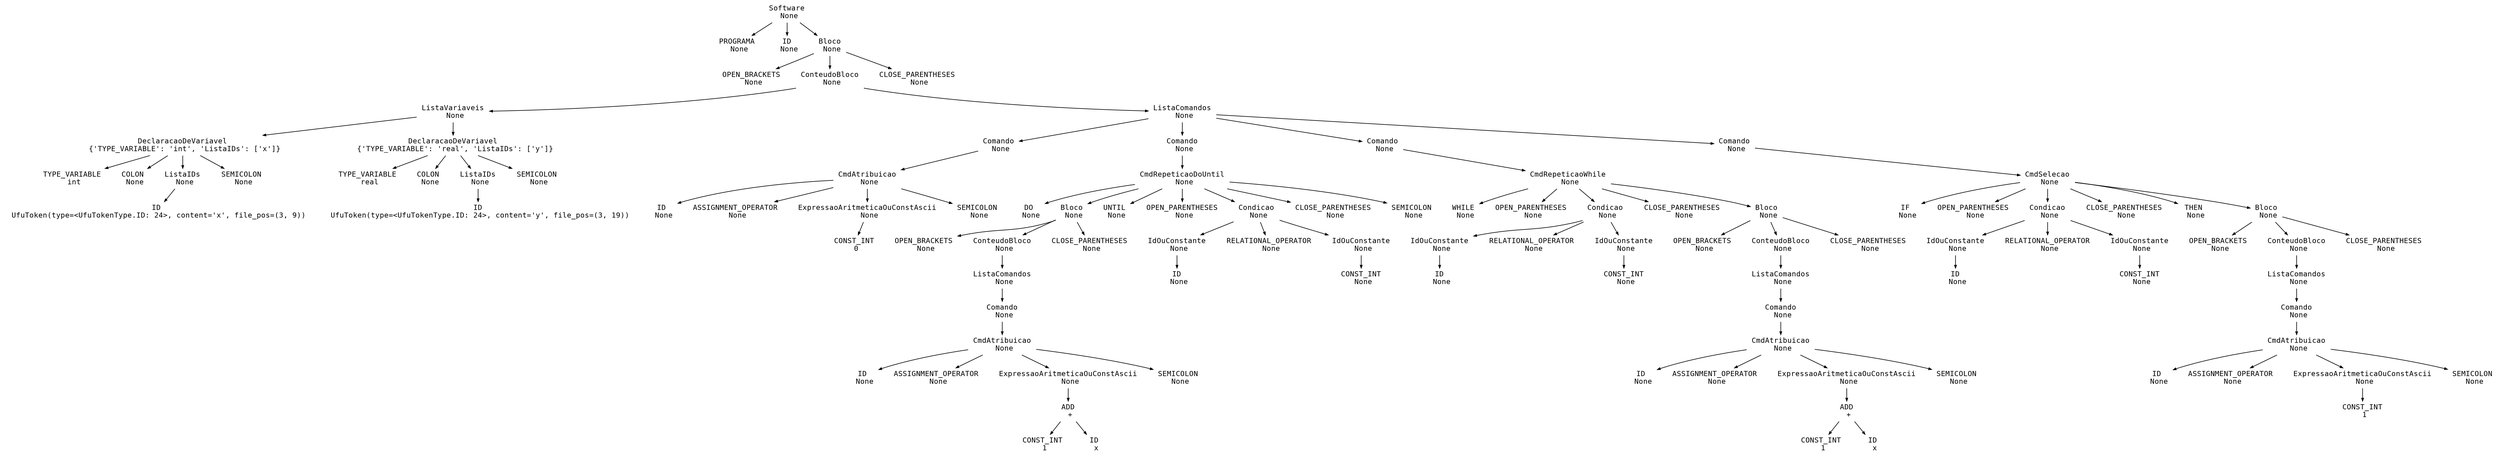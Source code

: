 digraph astgraph {
  node [shape=none, fontsize=12, fontname="Courier", height=.1];
  ranksep=.3;
  edge [arrowsize=.5]
node140164695234976 [label="Software
 None"]
node140164695235072 [label="PROGRAMA
 None"]
  node140164695234976 -> node140164695235072
node140164695235168 [label="ID
 None"]
  node140164695234976 -> node140164695235168
node140164699029312 [label="Bloco
 None"]
  node140164695234976 -> node140164699029312
node140164695234784 [label="OPEN_BRACKETS
 None"]
  node140164699029312 -> node140164695234784
node140164695684384 [label="ConteudoBloco
 None"]
  node140164699029312 -> node140164695684384
node140164695234880 [label="CLOSE_PARENTHESES
 None"]
  node140164699029312 -> node140164695234880
node140164695747504 [label="ListaVariaveis
 None"]
  node140164695684384 -> node140164695747504
node140164695745104 [label="ListaComandos
 None"]
  node140164695684384 -> node140164695745104
node140164695748368 [label="DeclaracaoDeVariavel
 {'TYPE_VARIABLE': 'int', 'ListaIDs': ['x']}"]
  node140164695747504 -> node140164695748368
node140164695747792 [label="DeclaracaoDeVariavel
 {'TYPE_VARIABLE': 'real', 'ListaIDs': ['y']}"]
  node140164695747504 -> node140164695747792
node140164695747120 [label="Comando
 None"]
  node140164695745104 -> node140164695747120
node140164695745344 [label="Comando
 None"]
  node140164695745104 -> node140164695745344
node140164695733824 [label="Comando
 None"]
  node140164695745104 -> node140164695733824
node140164695736224 [label="Comando
 None"]
  node140164695745104 -> node140164695736224
node140164695747168 [label="TYPE_VARIABLE
 int"]
  node140164695748368 -> node140164695747168
node140164695747312 [label="COLON
 None"]
  node140164695748368 -> node140164695747312
node140164695748272 [label="ListaIDs
 None"]
  node140164695748368 -> node140164695748272
node140164695747408 [label="SEMICOLON
 None"]
  node140164695748368 -> node140164695747408
node140164695747840 [label="TYPE_VARIABLE
 real"]
  node140164695747792 -> node140164695747840
node140164695747984 [label="COLON
 None"]
  node140164695747792 -> node140164695747984
node140164695747600 [label="ListaIDs
 None"]
  node140164695747792 -> node140164695747600
node140164695748080 [label="SEMICOLON
 None"]
  node140164695747792 -> node140164695748080
node140164695745008 [label="CmdAtribuicao
 None"]
  node140164695747120 -> node140164695745008
node140164695733248 [label="CmdRepeticaoDoUntil
 None"]
  node140164695745344 -> node140164695733248
node140164695735840 [label="CmdRepeticaoWhile
 None"]
  node140164695733824 -> node140164695735840
node140164695234304 [label="CmdSelecao
 None"]
  node140164695736224 -> node140164695234304
node140164695747072 [label="ID
 UfuToken(type=<UfuTokenType.ID: 24>, content='x', file_pos=(3, 9))"]
  node140164695748272 -> node140164695747072
node140164695747696 [label="ID
 UfuToken(type=<UfuTokenType.ID: 24>, content='y', file_pos=(3, 19))"]
  node140164695747600 -> node140164695747696
node140164695746112 [label="ID
 None"]
  node140164695745008 -> node140164695746112
node140164695746256 [label="ASSIGNMENT_OPERATOR
 None"]
  node140164695745008 -> node140164695746256
node140164695748176 [label="ExpressaoAritmeticaOuConstAscii
 None"]
  node140164695745008 -> node140164695748176
node140164695745872 [label="SEMICOLON
 None"]
  node140164695745008 -> node140164695745872
node140164695733296 [label="DO
 None"]
  node140164695733248 -> node140164695733296
node140164695745536 [label="Bloco
 None"]
  node140164695733248 -> node140164695745536
node140164695733440 [label="UNTIL
 None"]
  node140164695733248 -> node140164695733440
node140164695733536 [label="OPEN_PARENTHESES
 None"]
  node140164695733248 -> node140164695733536
node140164695733056 [label="Condicao
 None"]
  node140164695733248 -> node140164695733056
node140164695733632 [label="CLOSE_PARENTHESES
 None"]
  node140164695733248 -> node140164695733632
node140164695733728 [label="SEMICOLON
 None"]
  node140164695733248 -> node140164695733728
node140164695735936 [label="WHILE
 None"]
  node140164695735840 -> node140164695735936
node140164695736032 [label="OPEN_PARENTHESES
 None"]
  node140164695735840 -> node140164695736032
node140164695734304 [label="Condicao
 None"]
  node140164695735840 -> node140164695734304
node140164695736128 [label="CLOSE_PARENTHESES
 None"]
  node140164695735840 -> node140164695736128
node140164695734496 [label="Bloco
 None"]
  node140164695735840 -> node140164695734496
node140164695234400 [label="IF
 None"]
  node140164695234304 -> node140164695234400
node140164695234496 [label="OPEN_PARENTHESES
 None"]
  node140164695234304 -> node140164695234496
node140164695232960 [label="Condicao
 None"]
  node140164695234304 -> node140164695232960
node140164695234592 [label="CLOSE_PARENTHESES
 None"]
  node140164695234304 -> node140164695234592
node140164695234688 [label="THEN
 None"]
  node140164695234304 -> node140164695234688
node140164695233152 [label="Bloco
 None"]
  node140164695234304 -> node140164695233152
node140164695745920 [label="CONST_INT
 0"]
  node140164695748176 -> node140164695745920
node140164695732480 [label="OPEN_BRACKETS
 None"]
  node140164695745536 -> node140164695732480
node140164695745728 [label="ConteudoBloco
 None"]
  node140164695745536 -> node140164695745728
node140164695732528 [label="CLOSE_PARENTHESES
 None"]
  node140164695745536 -> node140164695732528
node140164695732672 [label="IdOuConstante
 None"]
  node140164695733056 -> node140164695732672
node140164695733152 [label="RELATIONAL_OPERATOR
 None"]
  node140164695733056 -> node140164695733152
node140164695732864 [label="IdOuConstante
 None"]
  node140164695733056 -> node140164695732864
node140164695733920 [label="IdOuConstante
 None"]
  node140164695734304 -> node140164695733920
node140164695734400 [label="RELATIONAL_OPERATOR
 None"]
  node140164695734304 -> node140164695734400
node140164695734112 [label="IdOuConstante
 None"]
  node140164695734304 -> node140164695734112
node140164695735648 [label="OPEN_BRACKETS
 None"]
  node140164695734496 -> node140164695735648
node140164695734592 [label="ConteudoBloco
 None"]
  node140164695734496 -> node140164695734592
node140164695735696 [label="CLOSE_PARENTHESES
 None"]
  node140164695734496 -> node140164695735696
node140164695232576 [label="IdOuConstante
 None"]
  node140164695232960 -> node140164695232576
node140164695233056 [label="RELATIONAL_OPERATOR
 None"]
  node140164695232960 -> node140164695233056
node140164695232768 [label="IdOuConstante
 None"]
  node140164695232960 -> node140164695232768
node140164695234112 [label="OPEN_BRACKETS
 None"]
  node140164695233152 -> node140164695234112
node140164695233200 [label="ConteudoBloco
 None"]
  node140164695233152 -> node140164695233200
node140164695234208 [label="CLOSE_PARENTHESES
 None"]
  node140164695233152 -> node140164695234208
node140164695732384 [label="ListaComandos
 None"]
  node140164695745728 -> node140164695732384
node140164695732720 [label="ID
 None"]
  node140164695732672 -> node140164695732720
node140164695732960 [label="CONST_INT
 None"]
  node140164695732864 -> node140164695732960
node140164695733968 [label="ID
 None"]
  node140164695733920 -> node140164695733968
node140164695734208 [label="CONST_INT
 None"]
  node140164695734112 -> node140164695734208
node140164695735552 [label="ListaComandos
 None"]
  node140164695734592 -> node140164695735552
node140164695232624 [label="ID
 None"]
  node140164695232576 -> node140164695232624
node140164695232864 [label="CONST_INT
 None"]
  node140164695232768 -> node140164695232864
node140164695234016 [label="ListaComandos
 None"]
  node140164695233200 -> node140164695234016
node140164695745968 [label="Comando
 None"]
  node140164695732384 -> node140164695745968
node140164695734640 [label="Comando
 None"]
  node140164695735552 -> node140164695734640
node140164695233296 [label="Comando
 None"]
  node140164695234016 -> node140164695233296
node140164695745248 [label="CmdAtribuicao
 None"]
  node140164695745968 -> node140164695745248
node140164695735072 [label="CmdAtribuicao
 None"]
  node140164695734640 -> node140164695735072
node140164695233488 [label="CmdAtribuicao
 None"]
  node140164695233296 -> node140164695233488
node140164695746544 [label="ID
 None"]
  node140164695745248 -> node140164695746544
node140164695252896 [label="ASSIGNMENT_OPERATOR
 None"]
  node140164695745248 -> node140164695252896
node140164695745824 [label="ExpressaoAritmeticaOuConstAscii
 None"]
  node140164695745248 -> node140164695745824
node140164695732288 [label="SEMICOLON
 None"]
  node140164695745248 -> node140164695732288
node140164695735264 [label="ID
 None"]
  node140164695735072 -> node140164695735264
node140164695735360 [label="ASSIGNMENT_OPERATOR
 None"]
  node140164695735072 -> node140164695735360
node140164695734784 [label="ExpressaoAritmeticaOuConstAscii
 None"]
  node140164695735072 -> node140164695734784
node140164695735456 [label="SEMICOLON
 None"]
  node140164695735072 -> node140164695735456
node140164695233728 [label="ID
 None"]
  node140164695233488 -> node140164695233728
node140164695233824 [label="ASSIGNMENT_OPERATOR
 None"]
  node140164695233488 -> node140164695233824
node140164695233440 [label="ExpressaoAritmeticaOuConstAscii
 None"]
  node140164695233488 -> node140164695233440
node140164695233920 [label="SEMICOLON
 None"]
  node140164695233488 -> node140164695233920
node140164695745584 [label="ADD
 +"]
  node140164695745824 -> node140164695745584
node140164695734832 [label="ADD
 +"]
  node140164695734784 -> node140164695734832
node140164695233584 [label="CONST_INT
 1"]
  node140164695233440 -> node140164695233584
node140164695746304 [label="CONST_INT
 1"]
  node140164695745584 -> node140164695746304
node140164695745392 [label="ID
 x"]
  node140164695745584 -> node140164695745392
node140164695735120 [label="CONST_INT
 1"]
  node140164695734832 -> node140164695735120
node140164695734928 [label="ID
 x"]
  node140164695734832 -> node140164695734928
}